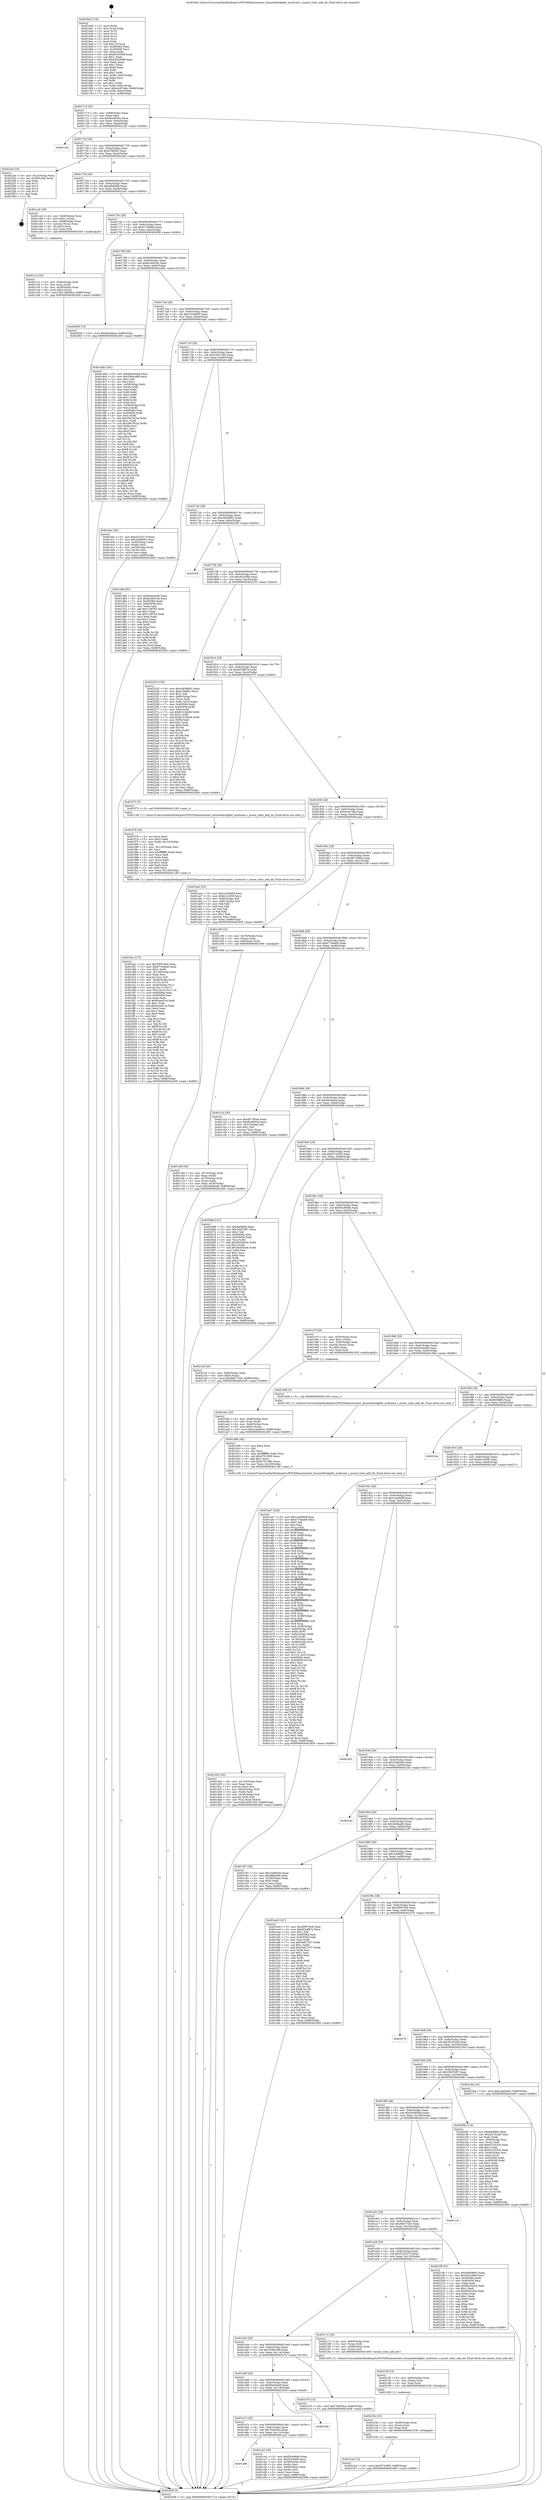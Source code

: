 digraph "0x4016a0" {
  label = "0x4016a0 (/mnt/c/Users/mathe/Desktop/tcc/POCII/binaries/extr_linuxnetbridgebr_multicast.c_mcast_stats_add_dir_Final-ollvm.out::main(0))"
  labelloc = "t"
  node[shape=record]

  Entry [label="",width=0.3,height=0.3,shape=circle,fillcolor=black,style=filled]
  "0x401714" [label="{
     0x401714 [32]\l
     | [instrs]\l
     &nbsp;&nbsp;0x401714 \<+6\>: mov -0x88(%rbp),%eax\l
     &nbsp;&nbsp;0x40171a \<+2\>: mov %eax,%ecx\l
     &nbsp;&nbsp;0x40171c \<+6\>: sub $0x8ac9002e,%ecx\l
     &nbsp;&nbsp;0x401722 \<+6\>: mov %eax,-0x9c(%rbp)\l
     &nbsp;&nbsp;0x401728 \<+6\>: mov %ecx,-0xa0(%rbp)\l
     &nbsp;&nbsp;0x40172e \<+6\>: je 0000000000401c3b \<main+0x59b\>\l
  }"]
  "0x401c3b" [label="{
     0x401c3b\l
  }", style=dashed]
  "0x401734" [label="{
     0x401734 [28]\l
     | [instrs]\l
     &nbsp;&nbsp;0x401734 \<+5\>: jmp 0000000000401739 \<main+0x99\>\l
     &nbsp;&nbsp;0x401739 \<+6\>: mov -0x9c(%rbp),%eax\l
     &nbsp;&nbsp;0x40173f \<+5\>: sub $0xa7fef00c,%eax\l
     &nbsp;&nbsp;0x401744 \<+6\>: mov %eax,-0xa4(%rbp)\l
     &nbsp;&nbsp;0x40174a \<+6\>: je 00000000004022ef \<main+0xc4f\>\l
  }"]
  Exit [label="",width=0.3,height=0.3,shape=circle,fillcolor=black,style=filled,peripheries=2]
  "0x4022ef" [label="{
     0x4022ef [18]\l
     | [instrs]\l
     &nbsp;&nbsp;0x4022ef \<+3\>: mov -0x2c(%rbp),%eax\l
     &nbsp;&nbsp;0x4022f2 \<+4\>: lea -0x28(%rbp),%rsp\l
     &nbsp;&nbsp;0x4022f6 \<+1\>: pop %rbx\l
     &nbsp;&nbsp;0x4022f7 \<+2\>: pop %r12\l
     &nbsp;&nbsp;0x4022f9 \<+2\>: pop %r13\l
     &nbsp;&nbsp;0x4022fb \<+2\>: pop %r14\l
     &nbsp;&nbsp;0x4022fd \<+2\>: pop %r15\l
     &nbsp;&nbsp;0x4022ff \<+1\>: pop %rbp\l
     &nbsp;&nbsp;0x402300 \<+1\>: ret\l
  }"]
  "0x401750" [label="{
     0x401750 [28]\l
     | [instrs]\l
     &nbsp;&nbsp;0x401750 \<+5\>: jmp 0000000000401755 \<main+0xb5\>\l
     &nbsp;&nbsp;0x401755 \<+6\>: mov -0x9c(%rbp),%eax\l
     &nbsp;&nbsp;0x40175b \<+5\>: sub $0xaf9e56fe,%eax\l
     &nbsp;&nbsp;0x401760 \<+6\>: mov %eax,-0xa8(%rbp)\l
     &nbsp;&nbsp;0x401766 \<+6\>: je 0000000000401ca5 \<main+0x605\>\l
  }"]
  "0x4021ad" [label="{
     0x4021ad [15]\l
     | [instrs]\l
     &nbsp;&nbsp;0x4021ad \<+10\>: movl $0xf07438f3,-0x88(%rbp)\l
     &nbsp;&nbsp;0x4021b7 \<+5\>: jmp 0000000000402409 \<main+0xd69\>\l
  }"]
  "0x401ca5" [label="{
     0x401ca5 [29]\l
     | [instrs]\l
     &nbsp;&nbsp;0x401ca5 \<+4\>: mov -0x68(%rbp),%rax\l
     &nbsp;&nbsp;0x401ca9 \<+6\>: movl $0x1,(%rax)\l
     &nbsp;&nbsp;0x401caf \<+4\>: mov -0x68(%rbp),%rax\l
     &nbsp;&nbsp;0x401cb3 \<+3\>: movslq (%rax),%rax\l
     &nbsp;&nbsp;0x401cb6 \<+4\>: shl $0x3,%rax\l
     &nbsp;&nbsp;0x401cba \<+3\>: mov %rax,%rdi\l
     &nbsp;&nbsp;0x401cbd \<+5\>: call 0000000000401050 \<malloc@plt\>\l
     | [calls]\l
     &nbsp;&nbsp;0x401050 \{1\} (unknown)\l
  }"]
  "0x40176c" [label="{
     0x40176c [28]\l
     | [instrs]\l
     &nbsp;&nbsp;0x40176c \<+5\>: jmp 0000000000401771 \<main+0xd1\>\l
     &nbsp;&nbsp;0x401771 \<+6\>: mov -0x9c(%rbp),%eax\l
     &nbsp;&nbsp;0x401777 \<+5\>: sub $0xb71f4b6d,%eax\l
     &nbsp;&nbsp;0x40177c \<+6\>: mov %eax,-0xac(%rbp)\l
     &nbsp;&nbsp;0x401782 \<+6\>: je 0000000000402059 \<main+0x9b9\>\l
  }"]
  "0x40219e" [label="{
     0x40219e [15]\l
     | [instrs]\l
     &nbsp;&nbsp;0x40219e \<+4\>: mov -0x48(%rbp),%rax\l
     &nbsp;&nbsp;0x4021a2 \<+3\>: mov (%rax),%rax\l
     &nbsp;&nbsp;0x4021a5 \<+3\>: mov %rax,%rdi\l
     &nbsp;&nbsp;0x4021a8 \<+5\>: call 0000000000401030 \<free@plt\>\l
     | [calls]\l
     &nbsp;&nbsp;0x401030 \{1\} (unknown)\l
  }"]
  "0x402059" [label="{
     0x402059 [15]\l
     | [instrs]\l
     &nbsp;&nbsp;0x402059 \<+10\>: movl $0xe9c0adca,-0x88(%rbp)\l
     &nbsp;&nbsp;0x402063 \<+5\>: jmp 0000000000402409 \<main+0xd69\>\l
  }"]
  "0x401788" [label="{
     0x401788 [28]\l
     | [instrs]\l
     &nbsp;&nbsp;0x401788 \<+5\>: jmp 000000000040178d \<main+0xed\>\l
     &nbsp;&nbsp;0x40178d \<+6\>: mov -0x9c(%rbp),%eax\l
     &nbsp;&nbsp;0x401793 \<+5\>: sub $0xbc3b91de,%eax\l
     &nbsp;&nbsp;0x401798 \<+6\>: mov %eax,-0xb0(%rbp)\l
     &nbsp;&nbsp;0x40179e \<+6\>: je 0000000000401dbb \<main+0x71b\>\l
  }"]
  "0x40218f" [label="{
     0x40218f [15]\l
     | [instrs]\l
     &nbsp;&nbsp;0x40218f \<+4\>: mov -0x60(%rbp),%rax\l
     &nbsp;&nbsp;0x402193 \<+3\>: mov (%rax),%rax\l
     &nbsp;&nbsp;0x402196 \<+3\>: mov %rax,%rdi\l
     &nbsp;&nbsp;0x402199 \<+5\>: call 0000000000401030 \<free@plt\>\l
     | [calls]\l
     &nbsp;&nbsp;0x401030 \{1\} (unknown)\l
  }"]
  "0x401dbb" [label="{
     0x401dbb [181]\l
     | [instrs]\l
     &nbsp;&nbsp;0x401dbb \<+5\>: mov $0x60ee0a48,%eax\l
     &nbsp;&nbsp;0x401dc0 \<+5\>: mov $0x538ec468,%ecx\l
     &nbsp;&nbsp;0x401dc5 \<+2\>: mov $0x1,%dl\l
     &nbsp;&nbsp;0x401dc7 \<+2\>: xor %esi,%esi\l
     &nbsp;&nbsp;0x401dc9 \<+4\>: mov -0x58(%rbp),%rdi\l
     &nbsp;&nbsp;0x401dcd \<+3\>: mov (%rdi),%r8d\l
     &nbsp;&nbsp;0x401dd0 \<+3\>: mov %esi,%r9d\l
     &nbsp;&nbsp;0x401dd3 \<+3\>: sub %r8d,%r9d\l
     &nbsp;&nbsp;0x401dd6 \<+3\>: mov %esi,%r8d\l
     &nbsp;&nbsp;0x401dd9 \<+4\>: sub $0x1,%r8d\l
     &nbsp;&nbsp;0x401ddd \<+3\>: add %r8d,%r9d\l
     &nbsp;&nbsp;0x401de0 \<+3\>: sub %r9d,%esi\l
     &nbsp;&nbsp;0x401de3 \<+4\>: mov -0x58(%rbp),%rdi\l
     &nbsp;&nbsp;0x401de7 \<+2\>: mov %esi,(%rdi)\l
     &nbsp;&nbsp;0x401de9 \<+7\>: mov 0x405084,%esi\l
     &nbsp;&nbsp;0x401df0 \<+8\>: mov 0x405058,%r8d\l
     &nbsp;&nbsp;0x401df8 \<+3\>: mov %esi,%r9d\l
     &nbsp;&nbsp;0x401dfb \<+7\>: add $0x39e7822a,%r9d\l
     &nbsp;&nbsp;0x401e02 \<+4\>: sub $0x1,%r9d\l
     &nbsp;&nbsp;0x401e06 \<+7\>: sub $0x39e7822a,%r9d\l
     &nbsp;&nbsp;0x401e0d \<+4\>: imul %r9d,%esi\l
     &nbsp;&nbsp;0x401e11 \<+3\>: and $0x1,%esi\l
     &nbsp;&nbsp;0x401e14 \<+3\>: cmp $0x0,%esi\l
     &nbsp;&nbsp;0x401e17 \<+4\>: sete %r10b\l
     &nbsp;&nbsp;0x401e1b \<+4\>: cmp $0xa,%r8d\l
     &nbsp;&nbsp;0x401e1f \<+4\>: setl %r11b\l
     &nbsp;&nbsp;0x401e23 \<+3\>: mov %r10b,%bl\l
     &nbsp;&nbsp;0x401e26 \<+3\>: xor $0xff,%bl\l
     &nbsp;&nbsp;0x401e29 \<+3\>: mov %r11b,%r14b\l
     &nbsp;&nbsp;0x401e2c \<+4\>: xor $0xff,%r14b\l
     &nbsp;&nbsp;0x401e30 \<+3\>: xor $0x1,%dl\l
     &nbsp;&nbsp;0x401e33 \<+3\>: mov %bl,%r15b\l
     &nbsp;&nbsp;0x401e36 \<+4\>: and $0xff,%r15b\l
     &nbsp;&nbsp;0x401e3a \<+3\>: and %dl,%r10b\l
     &nbsp;&nbsp;0x401e3d \<+3\>: mov %r14b,%r12b\l
     &nbsp;&nbsp;0x401e40 \<+4\>: and $0xff,%r12b\l
     &nbsp;&nbsp;0x401e44 \<+3\>: and %dl,%r11b\l
     &nbsp;&nbsp;0x401e47 \<+3\>: or %r10b,%r15b\l
     &nbsp;&nbsp;0x401e4a \<+3\>: or %r11b,%r12b\l
     &nbsp;&nbsp;0x401e4d \<+3\>: xor %r12b,%r15b\l
     &nbsp;&nbsp;0x401e50 \<+3\>: or %r14b,%bl\l
     &nbsp;&nbsp;0x401e53 \<+3\>: xor $0xff,%bl\l
     &nbsp;&nbsp;0x401e56 \<+3\>: or $0x1,%dl\l
     &nbsp;&nbsp;0x401e59 \<+2\>: and %dl,%bl\l
     &nbsp;&nbsp;0x401e5b \<+3\>: or %bl,%r15b\l
     &nbsp;&nbsp;0x401e5e \<+4\>: test $0x1,%r15b\l
     &nbsp;&nbsp;0x401e62 \<+3\>: cmovne %ecx,%eax\l
     &nbsp;&nbsp;0x401e65 \<+6\>: mov %eax,-0x88(%rbp)\l
     &nbsp;&nbsp;0x401e6b \<+5\>: jmp 0000000000402409 \<main+0xd69\>\l
  }"]
  "0x4017a4" [label="{
     0x4017a4 [28]\l
     | [instrs]\l
     &nbsp;&nbsp;0x4017a4 \<+5\>: jmp 00000000004017a9 \<main+0x109\>\l
     &nbsp;&nbsp;0x4017a9 \<+6\>: mov -0x9c(%rbp),%eax\l
     &nbsp;&nbsp;0x4017af \<+5\>: sub $0xc2a04e65,%eax\l
     &nbsp;&nbsp;0x4017b4 \<+6\>: mov %eax,-0xb4(%rbp)\l
     &nbsp;&nbsp;0x4017ba \<+6\>: je 0000000000401ebc \<main+0x81c\>\l
  }"]
  "0x401fac" [label="{
     0x401fac [173]\l
     | [instrs]\l
     &nbsp;&nbsp;0x401fac \<+5\>: mov $0x2f0970e4,%ecx\l
     &nbsp;&nbsp;0x401fb1 \<+5\>: mov $0xb71f4b6d,%edx\l
     &nbsp;&nbsp;0x401fb6 \<+3\>: mov $0x1,%r8b\l
     &nbsp;&nbsp;0x401fb9 \<+6\>: mov -0x128(%rbp),%esi\l
     &nbsp;&nbsp;0x401fbf \<+3\>: imul %eax,%esi\l
     &nbsp;&nbsp;0x401fc2 \<+3\>: movslq %esi,%r9\l
     &nbsp;&nbsp;0x401fc5 \<+4\>: mov -0x48(%rbp),%r10\l
     &nbsp;&nbsp;0x401fc9 \<+3\>: mov (%r10),%r10\l
     &nbsp;&nbsp;0x401fcc \<+4\>: mov -0x40(%rbp),%r11\l
     &nbsp;&nbsp;0x401fd0 \<+3\>: movslq (%r11),%r11\l
     &nbsp;&nbsp;0x401fd3 \<+4\>: mov %r9,(%r10,%r11,8)\l
     &nbsp;&nbsp;0x401fd7 \<+7\>: mov 0x405084,%eax\l
     &nbsp;&nbsp;0x401fde \<+7\>: mov 0x405058,%esi\l
     &nbsp;&nbsp;0x401fe5 \<+2\>: mov %eax,%edi\l
     &nbsp;&nbsp;0x401fe7 \<+6\>: sub $0x6cead1ca,%edi\l
     &nbsp;&nbsp;0x401fed \<+3\>: sub $0x1,%edi\l
     &nbsp;&nbsp;0x401ff0 \<+6\>: add $0x6cead1ca,%edi\l
     &nbsp;&nbsp;0x401ff6 \<+3\>: imul %edi,%eax\l
     &nbsp;&nbsp;0x401ff9 \<+3\>: and $0x1,%eax\l
     &nbsp;&nbsp;0x401ffc \<+3\>: cmp $0x0,%eax\l
     &nbsp;&nbsp;0x401fff \<+3\>: sete %bl\l
     &nbsp;&nbsp;0x402002 \<+3\>: cmp $0xa,%esi\l
     &nbsp;&nbsp;0x402005 \<+4\>: setl %r14b\l
     &nbsp;&nbsp;0x402009 \<+3\>: mov %bl,%r15b\l
     &nbsp;&nbsp;0x40200c \<+4\>: xor $0xff,%r15b\l
     &nbsp;&nbsp;0x402010 \<+3\>: mov %r14b,%r12b\l
     &nbsp;&nbsp;0x402013 \<+4\>: xor $0xff,%r12b\l
     &nbsp;&nbsp;0x402017 \<+4\>: xor $0x1,%r8b\l
     &nbsp;&nbsp;0x40201b \<+3\>: mov %r15b,%r13b\l
     &nbsp;&nbsp;0x40201e \<+4\>: and $0xff,%r13b\l
     &nbsp;&nbsp;0x402022 \<+3\>: and %r8b,%bl\l
     &nbsp;&nbsp;0x402025 \<+3\>: mov %r12b,%al\l
     &nbsp;&nbsp;0x402028 \<+2\>: and $0xff,%al\l
     &nbsp;&nbsp;0x40202a \<+3\>: and %r8b,%r14b\l
     &nbsp;&nbsp;0x40202d \<+3\>: or %bl,%r13b\l
     &nbsp;&nbsp;0x402030 \<+3\>: or %r14b,%al\l
     &nbsp;&nbsp;0x402033 \<+3\>: xor %al,%r13b\l
     &nbsp;&nbsp;0x402036 \<+3\>: or %r12b,%r15b\l
     &nbsp;&nbsp;0x402039 \<+4\>: xor $0xff,%r15b\l
     &nbsp;&nbsp;0x40203d \<+4\>: or $0x1,%r8b\l
     &nbsp;&nbsp;0x402041 \<+3\>: and %r8b,%r15b\l
     &nbsp;&nbsp;0x402044 \<+3\>: or %r15b,%r13b\l
     &nbsp;&nbsp;0x402047 \<+4\>: test $0x1,%r13b\l
     &nbsp;&nbsp;0x40204b \<+3\>: cmovne %edx,%ecx\l
     &nbsp;&nbsp;0x40204e \<+6\>: mov %ecx,-0x88(%rbp)\l
     &nbsp;&nbsp;0x402054 \<+5\>: jmp 0000000000402409 \<main+0xd69\>\l
  }"]
  "0x401ebc" [label="{
     0x401ebc [36]\l
     | [instrs]\l
     &nbsp;&nbsp;0x401ebc \<+5\>: mov $0x5223517f,%eax\l
     &nbsp;&nbsp;0x401ec1 \<+5\>: mov $0x2c8df587,%ecx\l
     &nbsp;&nbsp;0x401ec6 \<+4\>: mov -0x40(%rbp),%rdx\l
     &nbsp;&nbsp;0x401eca \<+2\>: mov (%rdx),%esi\l
     &nbsp;&nbsp;0x401ecc \<+4\>: mov -0x50(%rbp),%rdx\l
     &nbsp;&nbsp;0x401ed0 \<+2\>: cmp (%rdx),%esi\l
     &nbsp;&nbsp;0x401ed2 \<+3\>: cmovl %ecx,%eax\l
     &nbsp;&nbsp;0x401ed5 \<+6\>: mov %eax,-0x88(%rbp)\l
     &nbsp;&nbsp;0x401edb \<+5\>: jmp 0000000000402409 \<main+0xd69\>\l
  }"]
  "0x4017c0" [label="{
     0x4017c0 [28]\l
     | [instrs]\l
     &nbsp;&nbsp;0x4017c0 \<+5\>: jmp 00000000004017c5 \<main+0x125\>\l
     &nbsp;&nbsp;0x4017c5 \<+6\>: mov -0x9c(%rbp),%eax\l
     &nbsp;&nbsp;0x4017cb \<+5\>: sub $0xc5951265,%eax\l
     &nbsp;&nbsp;0x4017d0 \<+6\>: mov %eax,-0xb8(%rbp)\l
     &nbsp;&nbsp;0x4017d6 \<+6\>: je 0000000000401d60 \<main+0x6c0\>\l
  }"]
  "0x401f78" [label="{
     0x401f78 [52]\l
     | [instrs]\l
     &nbsp;&nbsp;0x401f78 \<+2\>: xor %ecx,%ecx\l
     &nbsp;&nbsp;0x401f7a \<+5\>: mov $0x2,%edx\l
     &nbsp;&nbsp;0x401f7f \<+6\>: mov %edx,-0x124(%rbp)\l
     &nbsp;&nbsp;0x401f85 \<+1\>: cltd\l
     &nbsp;&nbsp;0x401f86 \<+6\>: mov -0x124(%rbp),%esi\l
     &nbsp;&nbsp;0x401f8c \<+2\>: idiv %esi\l
     &nbsp;&nbsp;0x401f8e \<+6\>: imul $0xfffffffe,%edx,%edx\l
     &nbsp;&nbsp;0x401f94 \<+2\>: mov %ecx,%edi\l
     &nbsp;&nbsp;0x401f96 \<+2\>: sub %edx,%edi\l
     &nbsp;&nbsp;0x401f98 \<+2\>: mov %ecx,%edx\l
     &nbsp;&nbsp;0x401f9a \<+3\>: sub $0x1,%edx\l
     &nbsp;&nbsp;0x401f9d \<+2\>: add %edx,%edi\l
     &nbsp;&nbsp;0x401f9f \<+2\>: sub %edi,%ecx\l
     &nbsp;&nbsp;0x401fa1 \<+6\>: mov %ecx,-0x128(%rbp)\l
     &nbsp;&nbsp;0x401fa7 \<+5\>: call 0000000000401160 \<next_i\>\l
     | [calls]\l
     &nbsp;&nbsp;0x401160 \{1\} (/mnt/c/Users/mathe/Desktop/tcc/POCII/binaries/extr_linuxnetbridgebr_multicast.c_mcast_stats_add_dir_Final-ollvm.out::next_i)\l
  }"]
  "0x401d60" [label="{
     0x401d60 [91]\l
     | [instrs]\l
     &nbsp;&nbsp;0x401d60 \<+5\>: mov $0x60ee0a48,%eax\l
     &nbsp;&nbsp;0x401d65 \<+5\>: mov $0xbc3b91de,%ecx\l
     &nbsp;&nbsp;0x401d6a \<+7\>: mov 0x405084,%edx\l
     &nbsp;&nbsp;0x401d71 \<+7\>: mov 0x405058,%esi\l
     &nbsp;&nbsp;0x401d78 \<+2\>: mov %edx,%edi\l
     &nbsp;&nbsp;0x401d7a \<+6\>: add $0x119f762,%edi\l
     &nbsp;&nbsp;0x401d80 \<+3\>: sub $0x1,%edi\l
     &nbsp;&nbsp;0x401d83 \<+6\>: sub $0x119f762,%edi\l
     &nbsp;&nbsp;0x401d89 \<+3\>: imul %edi,%edx\l
     &nbsp;&nbsp;0x401d8c \<+3\>: and $0x1,%edx\l
     &nbsp;&nbsp;0x401d8f \<+3\>: cmp $0x0,%edx\l
     &nbsp;&nbsp;0x401d92 \<+4\>: sete %r8b\l
     &nbsp;&nbsp;0x401d96 \<+3\>: cmp $0xa,%esi\l
     &nbsp;&nbsp;0x401d99 \<+4\>: setl %r9b\l
     &nbsp;&nbsp;0x401d9d \<+3\>: mov %r8b,%r10b\l
     &nbsp;&nbsp;0x401da0 \<+3\>: and %r9b,%r10b\l
     &nbsp;&nbsp;0x401da3 \<+3\>: xor %r9b,%r8b\l
     &nbsp;&nbsp;0x401da6 \<+3\>: or %r8b,%r10b\l
     &nbsp;&nbsp;0x401da9 \<+4\>: test $0x1,%r10b\l
     &nbsp;&nbsp;0x401dad \<+3\>: cmovne %ecx,%eax\l
     &nbsp;&nbsp;0x401db0 \<+6\>: mov %eax,-0x88(%rbp)\l
     &nbsp;&nbsp;0x401db6 \<+5\>: jmp 0000000000402409 \<main+0xd69\>\l
  }"]
  "0x4017dc" [label="{
     0x4017dc [28]\l
     | [instrs]\l
     &nbsp;&nbsp;0x4017dc \<+5\>: jmp 00000000004017e1 \<main+0x141\>\l
     &nbsp;&nbsp;0x4017e1 \<+6\>: mov -0x9c(%rbp),%eax\l
     &nbsp;&nbsp;0x4017e7 \<+5\>: sub $0xc6938802,%eax\l
     &nbsp;&nbsp;0x4017ec \<+6\>: mov %eax,-0xbc(%rbp)\l
     &nbsp;&nbsp;0x4017f2 \<+6\>: je 00000000004023f4 \<main+0xd54\>\l
  }"]
  "0x401e9c" [label="{
     0x401e9c [32]\l
     | [instrs]\l
     &nbsp;&nbsp;0x401e9c \<+4\>: mov -0x48(%rbp),%rdi\l
     &nbsp;&nbsp;0x401ea0 \<+3\>: mov %rax,(%rdi)\l
     &nbsp;&nbsp;0x401ea3 \<+4\>: mov -0x40(%rbp),%rax\l
     &nbsp;&nbsp;0x401ea7 \<+6\>: movl $0x0,(%rax)\l
     &nbsp;&nbsp;0x401ead \<+10\>: movl $0xc2a04e65,-0x88(%rbp)\l
     &nbsp;&nbsp;0x401eb7 \<+5\>: jmp 0000000000402409 \<main+0xd69\>\l
  }"]
  "0x4023f4" [label="{
     0x4023f4\l
  }", style=dashed]
  "0x4017f8" [label="{
     0x4017f8 [28]\l
     | [instrs]\l
     &nbsp;&nbsp;0x4017f8 \<+5\>: jmp 00000000004017fd \<main+0x15d\>\l
     &nbsp;&nbsp;0x4017fd \<+6\>: mov -0x9c(%rbp),%eax\l
     &nbsp;&nbsp;0x401803 \<+5\>: sub $0xcfc5c49d,%eax\l
     &nbsp;&nbsp;0x401808 \<+6\>: mov %eax,-0xc0(%rbp)\l
     &nbsp;&nbsp;0x40180e \<+6\>: je 0000000000402253 \<main+0xbb3\>\l
  }"]
  "0x401d33" [label="{
     0x401d33 [45]\l
     | [instrs]\l
     &nbsp;&nbsp;0x401d33 \<+6\>: mov -0x120(%rbp),%ecx\l
     &nbsp;&nbsp;0x401d39 \<+3\>: imul %eax,%ecx\l
     &nbsp;&nbsp;0x401d3c \<+3\>: movslq %ecx,%rsi\l
     &nbsp;&nbsp;0x401d3f \<+4\>: mov -0x60(%rbp),%rdi\l
     &nbsp;&nbsp;0x401d43 \<+3\>: mov (%rdi),%rdi\l
     &nbsp;&nbsp;0x401d46 \<+4\>: mov -0x58(%rbp),%r8\l
     &nbsp;&nbsp;0x401d4a \<+3\>: movslq (%r8),%r8\l
     &nbsp;&nbsp;0x401d4d \<+4\>: mov %rsi,(%rdi,%r8,8)\l
     &nbsp;&nbsp;0x401d51 \<+10\>: movl $0xc5951265,-0x88(%rbp)\l
     &nbsp;&nbsp;0x401d5b \<+5\>: jmp 0000000000402409 \<main+0xd69\>\l
  }"]
  "0x402253" [label="{
     0x402253 [156]\l
     | [instrs]\l
     &nbsp;&nbsp;0x402253 \<+5\>: mov $0xc6938802,%eax\l
     &nbsp;&nbsp;0x402258 \<+5\>: mov $0xa7fef00c,%ecx\l
     &nbsp;&nbsp;0x40225d \<+2\>: mov $0x1,%dl\l
     &nbsp;&nbsp;0x40225f \<+4\>: mov -0x80(%rbp),%rsi\l
     &nbsp;&nbsp;0x402263 \<+2\>: mov (%rsi),%edi\l
     &nbsp;&nbsp;0x402265 \<+3\>: mov %edi,-0x2c(%rbp)\l
     &nbsp;&nbsp;0x402268 \<+7\>: mov 0x405084,%edi\l
     &nbsp;&nbsp;0x40226f \<+8\>: mov 0x405058,%r8d\l
     &nbsp;&nbsp;0x402277 \<+3\>: mov %edi,%r9d\l
     &nbsp;&nbsp;0x40227a \<+7\>: sub $0x8131bb58,%r9d\l
     &nbsp;&nbsp;0x402281 \<+4\>: sub $0x1,%r9d\l
     &nbsp;&nbsp;0x402285 \<+7\>: add $0x8131bb58,%r9d\l
     &nbsp;&nbsp;0x40228c \<+4\>: imul %r9d,%edi\l
     &nbsp;&nbsp;0x402290 \<+3\>: and $0x1,%edi\l
     &nbsp;&nbsp;0x402293 \<+3\>: cmp $0x0,%edi\l
     &nbsp;&nbsp;0x402296 \<+4\>: sete %r10b\l
     &nbsp;&nbsp;0x40229a \<+4\>: cmp $0xa,%r8d\l
     &nbsp;&nbsp;0x40229e \<+4\>: setl %r11b\l
     &nbsp;&nbsp;0x4022a2 \<+3\>: mov %r10b,%bl\l
     &nbsp;&nbsp;0x4022a5 \<+3\>: xor $0xff,%bl\l
     &nbsp;&nbsp;0x4022a8 \<+3\>: mov %r11b,%r14b\l
     &nbsp;&nbsp;0x4022ab \<+4\>: xor $0xff,%r14b\l
     &nbsp;&nbsp;0x4022af \<+3\>: xor $0x0,%dl\l
     &nbsp;&nbsp;0x4022b2 \<+3\>: mov %bl,%r15b\l
     &nbsp;&nbsp;0x4022b5 \<+4\>: and $0x0,%r15b\l
     &nbsp;&nbsp;0x4022b9 \<+3\>: and %dl,%r10b\l
     &nbsp;&nbsp;0x4022bc \<+3\>: mov %r14b,%r12b\l
     &nbsp;&nbsp;0x4022bf \<+4\>: and $0x0,%r12b\l
     &nbsp;&nbsp;0x4022c3 \<+3\>: and %dl,%r11b\l
     &nbsp;&nbsp;0x4022c6 \<+3\>: or %r10b,%r15b\l
     &nbsp;&nbsp;0x4022c9 \<+3\>: or %r11b,%r12b\l
     &nbsp;&nbsp;0x4022cc \<+3\>: xor %r12b,%r15b\l
     &nbsp;&nbsp;0x4022cf \<+3\>: or %r14b,%bl\l
     &nbsp;&nbsp;0x4022d2 \<+3\>: xor $0xff,%bl\l
     &nbsp;&nbsp;0x4022d5 \<+3\>: or $0x0,%dl\l
     &nbsp;&nbsp;0x4022d8 \<+2\>: and %dl,%bl\l
     &nbsp;&nbsp;0x4022da \<+3\>: or %bl,%r15b\l
     &nbsp;&nbsp;0x4022dd \<+4\>: test $0x1,%r15b\l
     &nbsp;&nbsp;0x4022e1 \<+3\>: cmovne %ecx,%eax\l
     &nbsp;&nbsp;0x4022e4 \<+6\>: mov %eax,-0x88(%rbp)\l
     &nbsp;&nbsp;0x4022ea \<+5\>: jmp 0000000000402409 \<main+0xd69\>\l
  }"]
  "0x401814" [label="{
     0x401814 [28]\l
     | [instrs]\l
     &nbsp;&nbsp;0x401814 \<+5\>: jmp 0000000000401819 \<main+0x179\>\l
     &nbsp;&nbsp;0x401819 \<+6\>: mov -0x9c(%rbp),%eax\l
     &nbsp;&nbsp;0x40181f \<+5\>: sub $0xd234f67a,%eax\l
     &nbsp;&nbsp;0x401824 \<+6\>: mov %eax,-0xc4(%rbp)\l
     &nbsp;&nbsp;0x40182a \<+6\>: je 0000000000401f73 \<main+0x8d3\>\l
  }"]
  "0x401d0b" [label="{
     0x401d0b [40]\l
     | [instrs]\l
     &nbsp;&nbsp;0x401d0b \<+5\>: mov $0x2,%ecx\l
     &nbsp;&nbsp;0x401d10 \<+1\>: cltd\l
     &nbsp;&nbsp;0x401d11 \<+2\>: idiv %ecx\l
     &nbsp;&nbsp;0x401d13 \<+6\>: imul $0xfffffffe,%edx,%ecx\l
     &nbsp;&nbsp;0x401d19 \<+6\>: sub $0xb70139f2,%ecx\l
     &nbsp;&nbsp;0x401d1f \<+3\>: add $0x1,%ecx\l
     &nbsp;&nbsp;0x401d22 \<+6\>: add $0xb70139f2,%ecx\l
     &nbsp;&nbsp;0x401d28 \<+6\>: mov %ecx,-0x120(%rbp)\l
     &nbsp;&nbsp;0x401d2e \<+5\>: call 0000000000401160 \<next_i\>\l
     | [calls]\l
     &nbsp;&nbsp;0x401160 \{1\} (/mnt/c/Users/mathe/Desktop/tcc/POCII/binaries/extr_linuxnetbridgebr_multicast.c_mcast_stats_add_dir_Final-ollvm.out::next_i)\l
  }"]
  "0x401f73" [label="{
     0x401f73 [5]\l
     | [instrs]\l
     &nbsp;&nbsp;0x401f73 \<+5\>: call 0000000000401160 \<next_i\>\l
     | [calls]\l
     &nbsp;&nbsp;0x401160 \{1\} (/mnt/c/Users/mathe/Desktop/tcc/POCII/binaries/extr_linuxnetbridgebr_multicast.c_mcast_stats_add_dir_Final-ollvm.out::next_i)\l
  }"]
  "0x401830" [label="{
     0x401830 [28]\l
     | [instrs]\l
     &nbsp;&nbsp;0x401830 \<+5\>: jmp 0000000000401835 \<main+0x195\>\l
     &nbsp;&nbsp;0x401835 \<+6\>: mov -0x9c(%rbp),%eax\l
     &nbsp;&nbsp;0x40183b \<+5\>: sub $0xdcc67a9a,%eax\l
     &nbsp;&nbsp;0x401840 \<+6\>: mov %eax,-0xc8(%rbp)\l
     &nbsp;&nbsp;0x401846 \<+6\>: je 0000000000401aa2 \<main+0x402\>\l
  }"]
  "0x401a98" [label="{
     0x401a98\l
  }", style=dashed]
  "0x401aa2" [label="{
     0x401aa2 [53]\l
     | [instrs]\l
     &nbsp;&nbsp;0x401aa2 \<+5\>: mov $0x1ecb9d0f,%eax\l
     &nbsp;&nbsp;0x401aa7 \<+5\>: mov $0xb21d459,%ecx\l
     &nbsp;&nbsp;0x401aac \<+6\>: mov -0x82(%rbp),%dl\l
     &nbsp;&nbsp;0x401ab2 \<+7\>: mov -0x81(%rbp),%sil\l
     &nbsp;&nbsp;0x401ab9 \<+3\>: mov %dl,%dil\l
     &nbsp;&nbsp;0x401abc \<+3\>: and %sil,%dil\l
     &nbsp;&nbsp;0x401abf \<+3\>: xor %sil,%dl\l
     &nbsp;&nbsp;0x401ac2 \<+3\>: or %dl,%dil\l
     &nbsp;&nbsp;0x401ac5 \<+4\>: test $0x1,%dil\l
     &nbsp;&nbsp;0x401ac9 \<+3\>: cmovne %ecx,%eax\l
     &nbsp;&nbsp;0x401acc \<+6\>: mov %eax,-0x88(%rbp)\l
     &nbsp;&nbsp;0x401ad2 \<+5\>: jmp 0000000000402409 \<main+0xd69\>\l
  }"]
  "0x40184c" [label="{
     0x40184c [28]\l
     | [instrs]\l
     &nbsp;&nbsp;0x40184c \<+5\>: jmp 0000000000401851 \<main+0x1b1\>\l
     &nbsp;&nbsp;0x401851 \<+6\>: mov -0x9c(%rbp),%eax\l
     &nbsp;&nbsp;0x401857 \<+5\>: sub $0xdf1780eb,%eax\l
     &nbsp;&nbsp;0x40185c \<+6\>: mov %eax,-0xcc(%rbp)\l
     &nbsp;&nbsp;0x401862 \<+6\>: je 0000000000401c59 \<main+0x5b9\>\l
  }"]
  "0x402409" [label="{
     0x402409 [5]\l
     | [instrs]\l
     &nbsp;&nbsp;0x402409 \<+5\>: jmp 0000000000401714 \<main+0x74\>\l
  }"]
  "0x4016a0" [label="{
     0x4016a0 [116]\l
     | [instrs]\l
     &nbsp;&nbsp;0x4016a0 \<+1\>: push %rbp\l
     &nbsp;&nbsp;0x4016a1 \<+3\>: mov %rsp,%rbp\l
     &nbsp;&nbsp;0x4016a4 \<+2\>: push %r15\l
     &nbsp;&nbsp;0x4016a6 \<+2\>: push %r14\l
     &nbsp;&nbsp;0x4016a8 \<+2\>: push %r13\l
     &nbsp;&nbsp;0x4016aa \<+2\>: push %r12\l
     &nbsp;&nbsp;0x4016ac \<+1\>: push %rbx\l
     &nbsp;&nbsp;0x4016ad \<+7\>: sub $0x118,%rsp\l
     &nbsp;&nbsp;0x4016b4 \<+7\>: mov 0x405084,%eax\l
     &nbsp;&nbsp;0x4016bb \<+7\>: mov 0x405058,%ecx\l
     &nbsp;&nbsp;0x4016c2 \<+2\>: mov %eax,%edx\l
     &nbsp;&nbsp;0x4016c4 \<+6\>: sub $0xe554309f,%edx\l
     &nbsp;&nbsp;0x4016ca \<+3\>: sub $0x1,%edx\l
     &nbsp;&nbsp;0x4016cd \<+6\>: add $0xe554309f,%edx\l
     &nbsp;&nbsp;0x4016d3 \<+3\>: imul %edx,%eax\l
     &nbsp;&nbsp;0x4016d6 \<+3\>: and $0x1,%eax\l
     &nbsp;&nbsp;0x4016d9 \<+3\>: cmp $0x0,%eax\l
     &nbsp;&nbsp;0x4016dc \<+4\>: sete %r8b\l
     &nbsp;&nbsp;0x4016e0 \<+4\>: and $0x1,%r8b\l
     &nbsp;&nbsp;0x4016e4 \<+7\>: mov %r8b,-0x82(%rbp)\l
     &nbsp;&nbsp;0x4016eb \<+3\>: cmp $0xa,%ecx\l
     &nbsp;&nbsp;0x4016ee \<+4\>: setl %r8b\l
     &nbsp;&nbsp;0x4016f2 \<+4\>: and $0x1,%r8b\l
     &nbsp;&nbsp;0x4016f6 \<+7\>: mov %r8b,-0x81(%rbp)\l
     &nbsp;&nbsp;0x4016fd \<+10\>: movl $0xdcc67a9a,-0x88(%rbp)\l
     &nbsp;&nbsp;0x401707 \<+6\>: mov %edi,-0x8c(%rbp)\l
     &nbsp;&nbsp;0x40170d \<+7\>: mov %rsi,-0x98(%rbp)\l
  }"]
  "0x401ce2" [label="{
     0x401ce2 [36]\l
     | [instrs]\l
     &nbsp;&nbsp;0x401ce2 \<+5\>: mov $0xf5cd66d8,%eax\l
     &nbsp;&nbsp;0x401ce7 \<+5\>: mov $0x53c449b,%ecx\l
     &nbsp;&nbsp;0x401cec \<+4\>: mov -0x58(%rbp),%rdx\l
     &nbsp;&nbsp;0x401cf0 \<+2\>: mov (%rdx),%esi\l
     &nbsp;&nbsp;0x401cf2 \<+4\>: mov -0x68(%rbp),%rdx\l
     &nbsp;&nbsp;0x401cf6 \<+2\>: cmp (%rdx),%esi\l
     &nbsp;&nbsp;0x401cf8 \<+3\>: cmovl %ecx,%eax\l
     &nbsp;&nbsp;0x401cfb \<+6\>: mov %eax,-0x88(%rbp)\l
     &nbsp;&nbsp;0x401d01 \<+5\>: jmp 0000000000402409 \<main+0xd69\>\l
  }"]
  "0x401c59" [label="{
     0x401c59 [16]\l
     | [instrs]\l
     &nbsp;&nbsp;0x401c59 \<+4\>: mov -0x78(%rbp),%rax\l
     &nbsp;&nbsp;0x401c5d \<+3\>: mov (%rax),%rax\l
     &nbsp;&nbsp;0x401c60 \<+4\>: mov 0x8(%rax),%rdi\l
     &nbsp;&nbsp;0x401c64 \<+5\>: call 0000000000401060 \<atoi@plt\>\l
     | [calls]\l
     &nbsp;&nbsp;0x401060 \{1\} (unknown)\l
  }"]
  "0x401868" [label="{
     0x401868 [28]\l
     | [instrs]\l
     &nbsp;&nbsp;0x401868 \<+5\>: jmp 000000000040186d \<main+0x1cd\>\l
     &nbsp;&nbsp;0x40186d \<+6\>: mov -0x9c(%rbp),%eax\l
     &nbsp;&nbsp;0x401873 \<+5\>: sub $0xe77beab8,%eax\l
     &nbsp;&nbsp;0x401878 \<+6\>: mov %eax,-0xd0(%rbp)\l
     &nbsp;&nbsp;0x40187e \<+6\>: je 0000000000401c1d \<main+0x57d\>\l
  }"]
  "0x401a7c" [label="{
     0x401a7c [28]\l
     | [instrs]\l
     &nbsp;&nbsp;0x401a7c \<+5\>: jmp 0000000000401a81 \<main+0x3e1\>\l
     &nbsp;&nbsp;0x401a81 \<+6\>: mov -0x9c(%rbp),%eax\l
     &nbsp;&nbsp;0x401a87 \<+5\>: sub $0x7bfe58ca,%eax\l
     &nbsp;&nbsp;0x401a8c \<+6\>: mov %eax,-0x11c(%rbp)\l
     &nbsp;&nbsp;0x401a92 \<+6\>: je 0000000000401ce2 \<main+0x642\>\l
  }"]
  "0x401c1d" [label="{
     0x401c1d [30]\l
     | [instrs]\l
     &nbsp;&nbsp;0x401c1d \<+5\>: mov $0xdf1780eb,%eax\l
     &nbsp;&nbsp;0x401c22 \<+5\>: mov $0x8ac9002e,%ecx\l
     &nbsp;&nbsp;0x401c27 \<+3\>: mov -0x31(%rbp),%dl\l
     &nbsp;&nbsp;0x401c2a \<+3\>: test $0x1,%dl\l
     &nbsp;&nbsp;0x401c2d \<+3\>: cmovne %ecx,%eax\l
     &nbsp;&nbsp;0x401c30 \<+6\>: mov %eax,-0x88(%rbp)\l
     &nbsp;&nbsp;0x401c36 \<+5\>: jmp 0000000000402409 \<main+0xd69\>\l
  }"]
  "0x401884" [label="{
     0x401884 [28]\l
     | [instrs]\l
     &nbsp;&nbsp;0x401884 \<+5\>: jmp 0000000000401889 \<main+0x1e9\>\l
     &nbsp;&nbsp;0x401889 \<+6\>: mov -0x9c(%rbp),%eax\l
     &nbsp;&nbsp;0x40188f \<+5\>: sub $0xe9c0adca,%eax\l
     &nbsp;&nbsp;0x401894 \<+6\>: mov %eax,-0xd4(%rbp)\l
     &nbsp;&nbsp;0x40189a \<+6\>: je 0000000000402068 \<main+0x9c8\>\l
  }"]
  "0x402346" [label="{
     0x402346\l
  }", style=dashed]
  "0x402068" [label="{
     0x402068 [147]\l
     | [instrs]\l
     &nbsp;&nbsp;0x402068 \<+5\>: mov $0x8e088f4,%eax\l
     &nbsp;&nbsp;0x40206d \<+5\>: mov $0x35bf7d87,%ecx\l
     &nbsp;&nbsp;0x402072 \<+2\>: mov $0x1,%dl\l
     &nbsp;&nbsp;0x402074 \<+7\>: mov 0x405084,%esi\l
     &nbsp;&nbsp;0x40207b \<+7\>: mov 0x405058,%edi\l
     &nbsp;&nbsp;0x402082 \<+3\>: mov %esi,%r8d\l
     &nbsp;&nbsp;0x402085 \<+7\>: add $0x39204b26,%r8d\l
     &nbsp;&nbsp;0x40208c \<+4\>: sub $0x1,%r8d\l
     &nbsp;&nbsp;0x402090 \<+7\>: sub $0x39204b26,%r8d\l
     &nbsp;&nbsp;0x402097 \<+4\>: imul %r8d,%esi\l
     &nbsp;&nbsp;0x40209b \<+3\>: and $0x1,%esi\l
     &nbsp;&nbsp;0x40209e \<+3\>: cmp $0x0,%esi\l
     &nbsp;&nbsp;0x4020a1 \<+4\>: sete %r9b\l
     &nbsp;&nbsp;0x4020a5 \<+3\>: cmp $0xa,%edi\l
     &nbsp;&nbsp;0x4020a8 \<+4\>: setl %r10b\l
     &nbsp;&nbsp;0x4020ac \<+3\>: mov %r9b,%r11b\l
     &nbsp;&nbsp;0x4020af \<+4\>: xor $0xff,%r11b\l
     &nbsp;&nbsp;0x4020b3 \<+3\>: mov %r10b,%bl\l
     &nbsp;&nbsp;0x4020b6 \<+3\>: xor $0xff,%bl\l
     &nbsp;&nbsp;0x4020b9 \<+3\>: xor $0x1,%dl\l
     &nbsp;&nbsp;0x4020bc \<+3\>: mov %r11b,%r14b\l
     &nbsp;&nbsp;0x4020bf \<+4\>: and $0xff,%r14b\l
     &nbsp;&nbsp;0x4020c3 \<+3\>: and %dl,%r9b\l
     &nbsp;&nbsp;0x4020c6 \<+3\>: mov %bl,%r15b\l
     &nbsp;&nbsp;0x4020c9 \<+4\>: and $0xff,%r15b\l
     &nbsp;&nbsp;0x4020cd \<+3\>: and %dl,%r10b\l
     &nbsp;&nbsp;0x4020d0 \<+3\>: or %r9b,%r14b\l
     &nbsp;&nbsp;0x4020d3 \<+3\>: or %r10b,%r15b\l
     &nbsp;&nbsp;0x4020d6 \<+3\>: xor %r15b,%r14b\l
     &nbsp;&nbsp;0x4020d9 \<+3\>: or %bl,%r11b\l
     &nbsp;&nbsp;0x4020dc \<+4\>: xor $0xff,%r11b\l
     &nbsp;&nbsp;0x4020e0 \<+3\>: or $0x1,%dl\l
     &nbsp;&nbsp;0x4020e3 \<+3\>: and %dl,%r11b\l
     &nbsp;&nbsp;0x4020e6 \<+3\>: or %r11b,%r14b\l
     &nbsp;&nbsp;0x4020e9 \<+4\>: test $0x1,%r14b\l
     &nbsp;&nbsp;0x4020ed \<+3\>: cmovne %ecx,%eax\l
     &nbsp;&nbsp;0x4020f0 \<+6\>: mov %eax,-0x88(%rbp)\l
     &nbsp;&nbsp;0x4020f6 \<+5\>: jmp 0000000000402409 \<main+0xd69\>\l
  }"]
  "0x4018a0" [label="{
     0x4018a0 [28]\l
     | [instrs]\l
     &nbsp;&nbsp;0x4018a0 \<+5\>: jmp 00000000004018a5 \<main+0x205\>\l
     &nbsp;&nbsp;0x4018a5 \<+6\>: mov -0x9c(%rbp),%eax\l
     &nbsp;&nbsp;0x4018ab \<+5\>: sub $0xf07438f3,%eax\l
     &nbsp;&nbsp;0x4018b0 \<+6\>: mov %eax,-0xd8(%rbp)\l
     &nbsp;&nbsp;0x4018b6 \<+6\>: je 00000000004021df \<main+0xb3f\>\l
  }"]
  "0x401a60" [label="{
     0x401a60 [28]\l
     | [instrs]\l
     &nbsp;&nbsp;0x401a60 \<+5\>: jmp 0000000000401a65 \<main+0x3c5\>\l
     &nbsp;&nbsp;0x401a65 \<+6\>: mov -0x9c(%rbp),%eax\l
     &nbsp;&nbsp;0x401a6b \<+5\>: sub $0x60ee0a48,%eax\l
     &nbsp;&nbsp;0x401a70 \<+6\>: mov %eax,-0x118(%rbp)\l
     &nbsp;&nbsp;0x401a76 \<+6\>: je 0000000000402346 \<main+0xca6\>\l
  }"]
  "0x4021df" [label="{
     0x4021df [25]\l
     | [instrs]\l
     &nbsp;&nbsp;0x4021df \<+4\>: mov -0x80(%rbp),%rax\l
     &nbsp;&nbsp;0x4021e3 \<+6\>: movl $0x0,(%rax)\l
     &nbsp;&nbsp;0x4021e9 \<+10\>: movl $0x46b77cb5,-0x88(%rbp)\l
     &nbsp;&nbsp;0x4021f3 \<+5\>: jmp 0000000000402409 \<main+0xd69\>\l
  }"]
  "0x4018bc" [label="{
     0x4018bc [28]\l
     | [instrs]\l
     &nbsp;&nbsp;0x4018bc \<+5\>: jmp 00000000004018c1 \<main+0x221\>\l
     &nbsp;&nbsp;0x4018c1 \<+6\>: mov -0x9c(%rbp),%eax\l
     &nbsp;&nbsp;0x4018c7 \<+5\>: sub $0xf5cd66d8,%eax\l
     &nbsp;&nbsp;0x4018cc \<+6\>: mov %eax,-0xdc(%rbp)\l
     &nbsp;&nbsp;0x4018d2 \<+6\>: je 0000000000401e7f \<main+0x7df\>\l
  }"]
  "0x401e70" [label="{
     0x401e70 [15]\l
     | [instrs]\l
     &nbsp;&nbsp;0x401e70 \<+10\>: movl $0x7bfe58ca,-0x88(%rbp)\l
     &nbsp;&nbsp;0x401e7a \<+5\>: jmp 0000000000402409 \<main+0xd69\>\l
  }"]
  "0x401e7f" [label="{
     0x401e7f [29]\l
     | [instrs]\l
     &nbsp;&nbsp;0x401e7f \<+4\>: mov -0x50(%rbp),%rax\l
     &nbsp;&nbsp;0x401e83 \<+6\>: movl $0x1,(%rax)\l
     &nbsp;&nbsp;0x401e89 \<+4\>: mov -0x50(%rbp),%rax\l
     &nbsp;&nbsp;0x401e8d \<+3\>: movslq (%rax),%rax\l
     &nbsp;&nbsp;0x401e90 \<+4\>: shl $0x3,%rax\l
     &nbsp;&nbsp;0x401e94 \<+3\>: mov %rax,%rdi\l
     &nbsp;&nbsp;0x401e97 \<+5\>: call 0000000000401050 \<malloc@plt\>\l
     | [calls]\l
     &nbsp;&nbsp;0x401050 \{1\} (unknown)\l
  }"]
  "0x4018d8" [label="{
     0x4018d8 [28]\l
     | [instrs]\l
     &nbsp;&nbsp;0x4018d8 \<+5\>: jmp 00000000004018dd \<main+0x23d\>\l
     &nbsp;&nbsp;0x4018dd \<+6\>: mov -0x9c(%rbp),%eax\l
     &nbsp;&nbsp;0x4018e3 \<+5\>: sub $0x53c449b,%eax\l
     &nbsp;&nbsp;0x4018e8 \<+6\>: mov %eax,-0xe0(%rbp)\l
     &nbsp;&nbsp;0x4018ee \<+6\>: je 0000000000401d06 \<main+0x666\>\l
  }"]
  "0x401a44" [label="{
     0x401a44 [28]\l
     | [instrs]\l
     &nbsp;&nbsp;0x401a44 \<+5\>: jmp 0000000000401a49 \<main+0x3a9\>\l
     &nbsp;&nbsp;0x401a49 \<+6\>: mov -0x9c(%rbp),%eax\l
     &nbsp;&nbsp;0x401a4f \<+5\>: sub $0x538ec468,%eax\l
     &nbsp;&nbsp;0x401a54 \<+6\>: mov %eax,-0x114(%rbp)\l
     &nbsp;&nbsp;0x401a5a \<+6\>: je 0000000000401e70 \<main+0x7d0\>\l
  }"]
  "0x401d06" [label="{
     0x401d06 [5]\l
     | [instrs]\l
     &nbsp;&nbsp;0x401d06 \<+5\>: call 0000000000401160 \<next_i\>\l
     | [calls]\l
     &nbsp;&nbsp;0x401160 \{1\} (/mnt/c/Users/mathe/Desktop/tcc/POCII/binaries/extr_linuxnetbridgebr_multicast.c_mcast_stats_add_dir_Final-ollvm.out::next_i)\l
  }"]
  "0x4018f4" [label="{
     0x4018f4 [28]\l
     | [instrs]\l
     &nbsp;&nbsp;0x4018f4 \<+5\>: jmp 00000000004018f9 \<main+0x259\>\l
     &nbsp;&nbsp;0x4018f9 \<+6\>: mov -0x9c(%rbp),%eax\l
     &nbsp;&nbsp;0x4018ff \<+5\>: sub $0x8e088f4,%eax\l
     &nbsp;&nbsp;0x401904 \<+6\>: mov %eax,-0xe4(%rbp)\l
     &nbsp;&nbsp;0x40190a \<+6\>: je 00000000004023ca \<main+0xd2a\>\l
  }"]
  "0x40217c" [label="{
     0x40217c [19]\l
     | [instrs]\l
     &nbsp;&nbsp;0x40217c \<+4\>: mov -0x60(%rbp),%rax\l
     &nbsp;&nbsp;0x402180 \<+3\>: mov (%rax),%rdi\l
     &nbsp;&nbsp;0x402183 \<+4\>: mov -0x48(%rbp),%rax\l
     &nbsp;&nbsp;0x402187 \<+3\>: mov (%rax),%rsi\l
     &nbsp;&nbsp;0x40218a \<+5\>: call 0000000000401400 \<mcast_stats_add_dir\>\l
     | [calls]\l
     &nbsp;&nbsp;0x401400 \{1\} (/mnt/c/Users/mathe/Desktop/tcc/POCII/binaries/extr_linuxnetbridgebr_multicast.c_mcast_stats_add_dir_Final-ollvm.out::mcast_stats_add_dir)\l
  }"]
  "0x4023ca" [label="{
     0x4023ca\l
  }", style=dashed]
  "0x401910" [label="{
     0x401910 [28]\l
     | [instrs]\l
     &nbsp;&nbsp;0x401910 \<+5\>: jmp 0000000000401915 \<main+0x275\>\l
     &nbsp;&nbsp;0x401915 \<+6\>: mov -0x9c(%rbp),%eax\l
     &nbsp;&nbsp;0x40191b \<+5\>: sub $0xb21d459,%eax\l
     &nbsp;&nbsp;0x401920 \<+6\>: mov %eax,-0xe8(%rbp)\l
     &nbsp;&nbsp;0x401926 \<+6\>: je 0000000000401ad7 \<main+0x437\>\l
  }"]
  "0x401a28" [label="{
     0x401a28 [28]\l
     | [instrs]\l
     &nbsp;&nbsp;0x401a28 \<+5\>: jmp 0000000000401a2d \<main+0x38d\>\l
     &nbsp;&nbsp;0x401a2d \<+6\>: mov -0x9c(%rbp),%eax\l
     &nbsp;&nbsp;0x401a33 \<+5\>: sub $0x5223517f,%eax\l
     &nbsp;&nbsp;0x401a38 \<+6\>: mov %eax,-0x110(%rbp)\l
     &nbsp;&nbsp;0x401a3e \<+6\>: je 000000000040217c \<main+0xadc\>\l
  }"]
  "0x401ad7" [label="{
     0x401ad7 [326]\l
     | [instrs]\l
     &nbsp;&nbsp;0x401ad7 \<+5\>: mov $0x1ecb9d0f,%eax\l
     &nbsp;&nbsp;0x401adc \<+5\>: mov $0xe77beab8,%ecx\l
     &nbsp;&nbsp;0x401ae1 \<+2\>: mov $0x1,%dl\l
     &nbsp;&nbsp;0x401ae3 \<+2\>: xor %esi,%esi\l
     &nbsp;&nbsp;0x401ae5 \<+3\>: mov %rsp,%rdi\l
     &nbsp;&nbsp;0x401ae8 \<+4\>: add $0xfffffffffffffff0,%rdi\l
     &nbsp;&nbsp;0x401aec \<+3\>: mov %rdi,%rsp\l
     &nbsp;&nbsp;0x401aef \<+4\>: mov %rdi,-0x80(%rbp)\l
     &nbsp;&nbsp;0x401af3 \<+3\>: mov %rsp,%rdi\l
     &nbsp;&nbsp;0x401af6 \<+4\>: add $0xfffffffffffffff0,%rdi\l
     &nbsp;&nbsp;0x401afa \<+3\>: mov %rdi,%rsp\l
     &nbsp;&nbsp;0x401afd \<+3\>: mov %rsp,%r8\l
     &nbsp;&nbsp;0x401b00 \<+4\>: add $0xfffffffffffffff0,%r8\l
     &nbsp;&nbsp;0x401b04 \<+3\>: mov %r8,%rsp\l
     &nbsp;&nbsp;0x401b07 \<+4\>: mov %r8,-0x78(%rbp)\l
     &nbsp;&nbsp;0x401b0b \<+3\>: mov %rsp,%r8\l
     &nbsp;&nbsp;0x401b0e \<+4\>: add $0xfffffffffffffff0,%r8\l
     &nbsp;&nbsp;0x401b12 \<+3\>: mov %r8,%rsp\l
     &nbsp;&nbsp;0x401b15 \<+4\>: mov %r8,-0x70(%rbp)\l
     &nbsp;&nbsp;0x401b19 \<+3\>: mov %rsp,%r8\l
     &nbsp;&nbsp;0x401b1c \<+4\>: add $0xfffffffffffffff0,%r8\l
     &nbsp;&nbsp;0x401b20 \<+3\>: mov %r8,%rsp\l
     &nbsp;&nbsp;0x401b23 \<+4\>: mov %r8,-0x68(%rbp)\l
     &nbsp;&nbsp;0x401b27 \<+3\>: mov %rsp,%r8\l
     &nbsp;&nbsp;0x401b2a \<+4\>: add $0xfffffffffffffff0,%r8\l
     &nbsp;&nbsp;0x401b2e \<+3\>: mov %r8,%rsp\l
     &nbsp;&nbsp;0x401b31 \<+4\>: mov %r8,-0x60(%rbp)\l
     &nbsp;&nbsp;0x401b35 \<+3\>: mov %rsp,%r8\l
     &nbsp;&nbsp;0x401b38 \<+4\>: add $0xfffffffffffffff0,%r8\l
     &nbsp;&nbsp;0x401b3c \<+3\>: mov %r8,%rsp\l
     &nbsp;&nbsp;0x401b3f \<+4\>: mov %r8,-0x58(%rbp)\l
     &nbsp;&nbsp;0x401b43 \<+3\>: mov %rsp,%r8\l
     &nbsp;&nbsp;0x401b46 \<+4\>: add $0xfffffffffffffff0,%r8\l
     &nbsp;&nbsp;0x401b4a \<+3\>: mov %r8,%rsp\l
     &nbsp;&nbsp;0x401b4d \<+4\>: mov %r8,-0x50(%rbp)\l
     &nbsp;&nbsp;0x401b51 \<+3\>: mov %rsp,%r8\l
     &nbsp;&nbsp;0x401b54 \<+4\>: add $0xfffffffffffffff0,%r8\l
     &nbsp;&nbsp;0x401b58 \<+3\>: mov %r8,%rsp\l
     &nbsp;&nbsp;0x401b5b \<+4\>: mov %r8,-0x48(%rbp)\l
     &nbsp;&nbsp;0x401b5f \<+3\>: mov %rsp,%r8\l
     &nbsp;&nbsp;0x401b62 \<+4\>: add $0xfffffffffffffff0,%r8\l
     &nbsp;&nbsp;0x401b66 \<+3\>: mov %r8,%rsp\l
     &nbsp;&nbsp;0x401b69 \<+4\>: mov %r8,-0x40(%rbp)\l
     &nbsp;&nbsp;0x401b6d \<+4\>: mov -0x80(%rbp),%r8\l
     &nbsp;&nbsp;0x401b71 \<+7\>: movl $0x0,(%r8)\l
     &nbsp;&nbsp;0x401b78 \<+7\>: mov -0x8c(%rbp),%r9d\l
     &nbsp;&nbsp;0x401b7f \<+3\>: mov %r9d,(%rdi)\l
     &nbsp;&nbsp;0x401b82 \<+4\>: mov -0x78(%rbp),%r8\l
     &nbsp;&nbsp;0x401b86 \<+7\>: mov -0x98(%rbp),%r10\l
     &nbsp;&nbsp;0x401b8d \<+3\>: mov %r10,(%r8)\l
     &nbsp;&nbsp;0x401b90 \<+3\>: cmpl $0x2,(%rdi)\l
     &nbsp;&nbsp;0x401b93 \<+4\>: setne %r11b\l
     &nbsp;&nbsp;0x401b97 \<+4\>: and $0x1,%r11b\l
     &nbsp;&nbsp;0x401b9b \<+4\>: mov %r11b,-0x31(%rbp)\l
     &nbsp;&nbsp;0x401b9f \<+7\>: mov 0x405084,%ebx\l
     &nbsp;&nbsp;0x401ba6 \<+8\>: mov 0x405058,%r14d\l
     &nbsp;&nbsp;0x401bae \<+3\>: sub $0x1,%esi\l
     &nbsp;&nbsp;0x401bb1 \<+3\>: mov %ebx,%r15d\l
     &nbsp;&nbsp;0x401bb4 \<+3\>: add %esi,%r15d\l
     &nbsp;&nbsp;0x401bb7 \<+4\>: imul %r15d,%ebx\l
     &nbsp;&nbsp;0x401bbb \<+3\>: and $0x1,%ebx\l
     &nbsp;&nbsp;0x401bbe \<+3\>: cmp $0x0,%ebx\l
     &nbsp;&nbsp;0x401bc1 \<+4\>: sete %r11b\l
     &nbsp;&nbsp;0x401bc5 \<+4\>: cmp $0xa,%r14d\l
     &nbsp;&nbsp;0x401bc9 \<+4\>: setl %r12b\l
     &nbsp;&nbsp;0x401bcd \<+3\>: mov %r11b,%r13b\l
     &nbsp;&nbsp;0x401bd0 \<+4\>: xor $0xff,%r13b\l
     &nbsp;&nbsp;0x401bd4 \<+3\>: mov %r12b,%sil\l
     &nbsp;&nbsp;0x401bd7 \<+4\>: xor $0xff,%sil\l
     &nbsp;&nbsp;0x401bdb \<+3\>: xor $0x0,%dl\l
     &nbsp;&nbsp;0x401bde \<+3\>: mov %r13b,%dil\l
     &nbsp;&nbsp;0x401be1 \<+4\>: and $0x0,%dil\l
     &nbsp;&nbsp;0x401be5 \<+3\>: and %dl,%r11b\l
     &nbsp;&nbsp;0x401be8 \<+3\>: mov %sil,%r8b\l
     &nbsp;&nbsp;0x401beb \<+4\>: and $0x0,%r8b\l
     &nbsp;&nbsp;0x401bef \<+3\>: and %dl,%r12b\l
     &nbsp;&nbsp;0x401bf2 \<+3\>: or %r11b,%dil\l
     &nbsp;&nbsp;0x401bf5 \<+3\>: or %r12b,%r8b\l
     &nbsp;&nbsp;0x401bf8 \<+3\>: xor %r8b,%dil\l
     &nbsp;&nbsp;0x401bfb \<+3\>: or %sil,%r13b\l
     &nbsp;&nbsp;0x401bfe \<+4\>: xor $0xff,%r13b\l
     &nbsp;&nbsp;0x401c02 \<+3\>: or $0x0,%dl\l
     &nbsp;&nbsp;0x401c05 \<+3\>: and %dl,%r13b\l
     &nbsp;&nbsp;0x401c08 \<+3\>: or %r13b,%dil\l
     &nbsp;&nbsp;0x401c0b \<+4\>: test $0x1,%dil\l
     &nbsp;&nbsp;0x401c0f \<+3\>: cmovne %ecx,%eax\l
     &nbsp;&nbsp;0x401c12 \<+6\>: mov %eax,-0x88(%rbp)\l
     &nbsp;&nbsp;0x401c18 \<+5\>: jmp 0000000000402409 \<main+0xd69\>\l
  }"]
  "0x40192c" [label="{
     0x40192c [28]\l
     | [instrs]\l
     &nbsp;&nbsp;0x40192c \<+5\>: jmp 0000000000401931 \<main+0x291\>\l
     &nbsp;&nbsp;0x401931 \<+6\>: mov -0x9c(%rbp),%eax\l
     &nbsp;&nbsp;0x401937 \<+5\>: sub $0x1ecb9d0f,%eax\l
     &nbsp;&nbsp;0x40193c \<+6\>: mov %eax,-0xec(%rbp)\l
     &nbsp;&nbsp;0x401942 \<+6\>: je 0000000000402301 \<main+0xc61\>\l
  }"]
  "0x4021f8" [label="{
     0x4021f8 [91]\l
     | [instrs]\l
     &nbsp;&nbsp;0x4021f8 \<+5\>: mov $0xc6938802,%eax\l
     &nbsp;&nbsp;0x4021fd \<+5\>: mov $0xcfc5c49d,%ecx\l
     &nbsp;&nbsp;0x402202 \<+7\>: mov 0x405084,%edx\l
     &nbsp;&nbsp;0x402209 \<+7\>: mov 0x405058,%esi\l
     &nbsp;&nbsp;0x402210 \<+2\>: mov %edx,%edi\l
     &nbsp;&nbsp;0x402212 \<+6\>: add $0xf9202d34,%edi\l
     &nbsp;&nbsp;0x402218 \<+3\>: sub $0x1,%edi\l
     &nbsp;&nbsp;0x40221b \<+6\>: sub $0xf9202d34,%edi\l
     &nbsp;&nbsp;0x402221 \<+3\>: imul %edi,%edx\l
     &nbsp;&nbsp;0x402224 \<+3\>: and $0x1,%edx\l
     &nbsp;&nbsp;0x402227 \<+3\>: cmp $0x0,%edx\l
     &nbsp;&nbsp;0x40222a \<+4\>: sete %r8b\l
     &nbsp;&nbsp;0x40222e \<+3\>: cmp $0xa,%esi\l
     &nbsp;&nbsp;0x402231 \<+4\>: setl %r9b\l
     &nbsp;&nbsp;0x402235 \<+3\>: mov %r8b,%r10b\l
     &nbsp;&nbsp;0x402238 \<+3\>: and %r9b,%r10b\l
     &nbsp;&nbsp;0x40223b \<+3\>: xor %r9b,%r8b\l
     &nbsp;&nbsp;0x40223e \<+3\>: or %r8b,%r10b\l
     &nbsp;&nbsp;0x402241 \<+4\>: test $0x1,%r10b\l
     &nbsp;&nbsp;0x402245 \<+3\>: cmovne %ecx,%eax\l
     &nbsp;&nbsp;0x402248 \<+6\>: mov %eax,-0x88(%rbp)\l
     &nbsp;&nbsp;0x40224e \<+5\>: jmp 0000000000402409 \<main+0xd69\>\l
  }"]
  "0x401c69" [label="{
     0x401c69 [30]\l
     | [instrs]\l
     &nbsp;&nbsp;0x401c69 \<+4\>: mov -0x70(%rbp),%rdi\l
     &nbsp;&nbsp;0x401c6d \<+2\>: mov %eax,(%rdi)\l
     &nbsp;&nbsp;0x401c6f \<+4\>: mov -0x70(%rbp),%rdi\l
     &nbsp;&nbsp;0x401c73 \<+2\>: mov (%rdi),%eax\l
     &nbsp;&nbsp;0x401c75 \<+3\>: mov %eax,-0x30(%rbp)\l
     &nbsp;&nbsp;0x401c78 \<+10\>: movl $0x2b08aaf4,-0x88(%rbp)\l
     &nbsp;&nbsp;0x401c82 \<+5\>: jmp 0000000000402409 \<main+0xd69\>\l
  }"]
  "0x401a0c" [label="{
     0x401a0c [28]\l
     | [instrs]\l
     &nbsp;&nbsp;0x401a0c \<+5\>: jmp 0000000000401a11 \<main+0x371\>\l
     &nbsp;&nbsp;0x401a11 \<+6\>: mov -0x9c(%rbp),%eax\l
     &nbsp;&nbsp;0x401a17 \<+5\>: sub $0x46b77cb5,%eax\l
     &nbsp;&nbsp;0x401a1c \<+6\>: mov %eax,-0x10c(%rbp)\l
     &nbsp;&nbsp;0x401a22 \<+6\>: je 00000000004021f8 \<main+0xb58\>\l
  }"]
  "0x402301" [label="{
     0x402301\l
  }", style=dashed]
  "0x401948" [label="{
     0x401948 [28]\l
     | [instrs]\l
     &nbsp;&nbsp;0x401948 \<+5\>: jmp 000000000040194d \<main+0x2ad\>\l
     &nbsp;&nbsp;0x40194d \<+6\>: mov -0x9c(%rbp),%eax\l
     &nbsp;&nbsp;0x401953 \<+5\>: sub $0x22dfe50e,%eax\l
     &nbsp;&nbsp;0x401958 \<+6\>: mov %eax,-0xf0(%rbp)\l
     &nbsp;&nbsp;0x40195e \<+6\>: je 00000000004021bc \<main+0xb1c\>\l
  }"]
  "0x4021cb" [label="{
     0x4021cb\l
  }", style=dashed]
  "0x4021bc" [label="{
     0x4021bc\l
  }", style=dashed]
  "0x401964" [label="{
     0x401964 [28]\l
     | [instrs]\l
     &nbsp;&nbsp;0x401964 \<+5\>: jmp 0000000000401969 \<main+0x2c9\>\l
     &nbsp;&nbsp;0x401969 \<+6\>: mov -0x9c(%rbp),%eax\l
     &nbsp;&nbsp;0x40196f \<+5\>: sub $0x2b08aaf4,%eax\l
     &nbsp;&nbsp;0x401974 \<+6\>: mov %eax,-0xf4(%rbp)\l
     &nbsp;&nbsp;0x40197a \<+6\>: je 0000000000401c87 \<main+0x5e7\>\l
  }"]
  "0x4019f0" [label="{
     0x4019f0 [28]\l
     | [instrs]\l
     &nbsp;&nbsp;0x4019f0 \<+5\>: jmp 00000000004019f5 \<main+0x355\>\l
     &nbsp;&nbsp;0x4019f5 \<+6\>: mov -0x9c(%rbp),%eax\l
     &nbsp;&nbsp;0x4019fb \<+5\>: sub $0x3b5858ab,%eax\l
     &nbsp;&nbsp;0x401a00 \<+6\>: mov %eax,-0x108(%rbp)\l
     &nbsp;&nbsp;0x401a06 \<+6\>: je 00000000004021cb \<main+0xb2b\>\l
  }"]
  "0x401c87" [label="{
     0x401c87 [30]\l
     | [instrs]\l
     &nbsp;&nbsp;0x401c87 \<+5\>: mov $0x22dfe50e,%eax\l
     &nbsp;&nbsp;0x401c8c \<+5\>: mov $0xaf9e56fe,%ecx\l
     &nbsp;&nbsp;0x401c91 \<+3\>: mov -0x30(%rbp),%edx\l
     &nbsp;&nbsp;0x401c94 \<+3\>: cmp $0x0,%edx\l
     &nbsp;&nbsp;0x401c97 \<+3\>: cmove %ecx,%eax\l
     &nbsp;&nbsp;0x401c9a \<+6\>: mov %eax,-0x88(%rbp)\l
     &nbsp;&nbsp;0x401ca0 \<+5\>: jmp 0000000000402409 \<main+0xd69\>\l
  }"]
  "0x401980" [label="{
     0x401980 [28]\l
     | [instrs]\l
     &nbsp;&nbsp;0x401980 \<+5\>: jmp 0000000000401985 \<main+0x2e5\>\l
     &nbsp;&nbsp;0x401985 \<+6\>: mov -0x9c(%rbp),%eax\l
     &nbsp;&nbsp;0x40198b \<+5\>: sub $0x2c8df587,%eax\l
     &nbsp;&nbsp;0x401990 \<+6\>: mov %eax,-0xf8(%rbp)\l
     &nbsp;&nbsp;0x401996 \<+6\>: je 0000000000401ee0 \<main+0x840\>\l
  }"]
  "0x401cc2" [label="{
     0x401cc2 [32]\l
     | [instrs]\l
     &nbsp;&nbsp;0x401cc2 \<+4\>: mov -0x60(%rbp),%rdi\l
     &nbsp;&nbsp;0x401cc6 \<+3\>: mov %rax,(%rdi)\l
     &nbsp;&nbsp;0x401cc9 \<+4\>: mov -0x58(%rbp),%rax\l
     &nbsp;&nbsp;0x401ccd \<+6\>: movl $0x0,(%rax)\l
     &nbsp;&nbsp;0x401cd3 \<+10\>: movl $0x7bfe58ca,-0x88(%rbp)\l
     &nbsp;&nbsp;0x401cdd \<+5\>: jmp 0000000000402409 \<main+0xd69\>\l
  }"]
  "0x4020fb" [label="{
     0x4020fb [114]\l
     | [instrs]\l
     &nbsp;&nbsp;0x4020fb \<+5\>: mov $0x8e088f4,%eax\l
     &nbsp;&nbsp;0x402100 \<+5\>: mov $0x2f1352a9,%ecx\l
     &nbsp;&nbsp;0x402105 \<+2\>: xor %edx,%edx\l
     &nbsp;&nbsp;0x402107 \<+4\>: mov -0x40(%rbp),%rsi\l
     &nbsp;&nbsp;0x40210b \<+2\>: mov (%rsi),%edi\l
     &nbsp;&nbsp;0x40210d \<+6\>: add $0x637a5335,%edi\l
     &nbsp;&nbsp;0x402113 \<+3\>: add $0x1,%edi\l
     &nbsp;&nbsp;0x402116 \<+6\>: sub $0x637a5335,%edi\l
     &nbsp;&nbsp;0x40211c \<+4\>: mov -0x40(%rbp),%rsi\l
     &nbsp;&nbsp;0x402120 \<+2\>: mov %edi,(%rsi)\l
     &nbsp;&nbsp;0x402122 \<+7\>: mov 0x405084,%edi\l
     &nbsp;&nbsp;0x402129 \<+8\>: mov 0x405058,%r8d\l
     &nbsp;&nbsp;0x402131 \<+3\>: sub $0x1,%edx\l
     &nbsp;&nbsp;0x402134 \<+3\>: mov %edi,%r9d\l
     &nbsp;&nbsp;0x402137 \<+3\>: add %edx,%r9d\l
     &nbsp;&nbsp;0x40213a \<+4\>: imul %r9d,%edi\l
     &nbsp;&nbsp;0x40213e \<+3\>: and $0x1,%edi\l
     &nbsp;&nbsp;0x402141 \<+3\>: cmp $0x0,%edi\l
     &nbsp;&nbsp;0x402144 \<+4\>: sete %r10b\l
     &nbsp;&nbsp;0x402148 \<+4\>: cmp $0xa,%r8d\l
     &nbsp;&nbsp;0x40214c \<+4\>: setl %r11b\l
     &nbsp;&nbsp;0x402150 \<+3\>: mov %r10b,%bl\l
     &nbsp;&nbsp;0x402153 \<+3\>: and %r11b,%bl\l
     &nbsp;&nbsp;0x402156 \<+3\>: xor %r11b,%r10b\l
     &nbsp;&nbsp;0x402159 \<+3\>: or %r10b,%bl\l
     &nbsp;&nbsp;0x40215c \<+3\>: test $0x1,%bl\l
     &nbsp;&nbsp;0x40215f \<+3\>: cmovne %ecx,%eax\l
     &nbsp;&nbsp;0x402162 \<+6\>: mov %eax,-0x88(%rbp)\l
     &nbsp;&nbsp;0x402168 \<+5\>: jmp 0000000000402409 \<main+0xd69\>\l
  }"]
  "0x401ee0" [label="{
     0x401ee0 [147]\l
     | [instrs]\l
     &nbsp;&nbsp;0x401ee0 \<+5\>: mov $0x2f0970e4,%eax\l
     &nbsp;&nbsp;0x401ee5 \<+5\>: mov $0xd234f67a,%ecx\l
     &nbsp;&nbsp;0x401eea \<+2\>: mov $0x1,%dl\l
     &nbsp;&nbsp;0x401eec \<+7\>: mov 0x405084,%esi\l
     &nbsp;&nbsp;0x401ef3 \<+7\>: mov 0x405058,%edi\l
     &nbsp;&nbsp;0x401efa \<+3\>: mov %esi,%r8d\l
     &nbsp;&nbsp;0x401efd \<+7\>: sub $0x54927037,%r8d\l
     &nbsp;&nbsp;0x401f04 \<+4\>: sub $0x1,%r8d\l
     &nbsp;&nbsp;0x401f08 \<+7\>: add $0x54927037,%r8d\l
     &nbsp;&nbsp;0x401f0f \<+4\>: imul %r8d,%esi\l
     &nbsp;&nbsp;0x401f13 \<+3\>: and $0x1,%esi\l
     &nbsp;&nbsp;0x401f16 \<+3\>: cmp $0x0,%esi\l
     &nbsp;&nbsp;0x401f19 \<+4\>: sete %r9b\l
     &nbsp;&nbsp;0x401f1d \<+3\>: cmp $0xa,%edi\l
     &nbsp;&nbsp;0x401f20 \<+4\>: setl %r10b\l
     &nbsp;&nbsp;0x401f24 \<+3\>: mov %r9b,%r11b\l
     &nbsp;&nbsp;0x401f27 \<+4\>: xor $0xff,%r11b\l
     &nbsp;&nbsp;0x401f2b \<+3\>: mov %r10b,%bl\l
     &nbsp;&nbsp;0x401f2e \<+3\>: xor $0xff,%bl\l
     &nbsp;&nbsp;0x401f31 \<+3\>: xor $0x1,%dl\l
     &nbsp;&nbsp;0x401f34 \<+3\>: mov %r11b,%r14b\l
     &nbsp;&nbsp;0x401f37 \<+4\>: and $0xff,%r14b\l
     &nbsp;&nbsp;0x401f3b \<+3\>: and %dl,%r9b\l
     &nbsp;&nbsp;0x401f3e \<+3\>: mov %bl,%r15b\l
     &nbsp;&nbsp;0x401f41 \<+4\>: and $0xff,%r15b\l
     &nbsp;&nbsp;0x401f45 \<+3\>: and %dl,%r10b\l
     &nbsp;&nbsp;0x401f48 \<+3\>: or %r9b,%r14b\l
     &nbsp;&nbsp;0x401f4b \<+3\>: or %r10b,%r15b\l
     &nbsp;&nbsp;0x401f4e \<+3\>: xor %r15b,%r14b\l
     &nbsp;&nbsp;0x401f51 \<+3\>: or %bl,%r11b\l
     &nbsp;&nbsp;0x401f54 \<+4\>: xor $0xff,%r11b\l
     &nbsp;&nbsp;0x401f58 \<+3\>: or $0x1,%dl\l
     &nbsp;&nbsp;0x401f5b \<+3\>: and %dl,%r11b\l
     &nbsp;&nbsp;0x401f5e \<+3\>: or %r11b,%r14b\l
     &nbsp;&nbsp;0x401f61 \<+4\>: test $0x1,%r14b\l
     &nbsp;&nbsp;0x401f65 \<+3\>: cmovne %ecx,%eax\l
     &nbsp;&nbsp;0x401f68 \<+6\>: mov %eax,-0x88(%rbp)\l
     &nbsp;&nbsp;0x401f6e \<+5\>: jmp 0000000000402409 \<main+0xd69\>\l
  }"]
  "0x40199c" [label="{
     0x40199c [28]\l
     | [instrs]\l
     &nbsp;&nbsp;0x40199c \<+5\>: jmp 00000000004019a1 \<main+0x301\>\l
     &nbsp;&nbsp;0x4019a1 \<+6\>: mov -0x9c(%rbp),%eax\l
     &nbsp;&nbsp;0x4019a7 \<+5\>: sub $0x2f0970e4,%eax\l
     &nbsp;&nbsp;0x4019ac \<+6\>: mov %eax,-0xfc(%rbp)\l
     &nbsp;&nbsp;0x4019b2 \<+6\>: je 0000000000402370 \<main+0xcd0\>\l
  }"]
  "0x4019d4" [label="{
     0x4019d4 [28]\l
     | [instrs]\l
     &nbsp;&nbsp;0x4019d4 \<+5\>: jmp 00000000004019d9 \<main+0x339\>\l
     &nbsp;&nbsp;0x4019d9 \<+6\>: mov -0x9c(%rbp),%eax\l
     &nbsp;&nbsp;0x4019df \<+5\>: sub $0x35bf7d87,%eax\l
     &nbsp;&nbsp;0x4019e4 \<+6\>: mov %eax,-0x104(%rbp)\l
     &nbsp;&nbsp;0x4019ea \<+6\>: je 00000000004020fb \<main+0xa5b\>\l
  }"]
  "0x402370" [label="{
     0x402370\l
  }", style=dashed]
  "0x4019b8" [label="{
     0x4019b8 [28]\l
     | [instrs]\l
     &nbsp;&nbsp;0x4019b8 \<+5\>: jmp 00000000004019bd \<main+0x31d\>\l
     &nbsp;&nbsp;0x4019bd \<+6\>: mov -0x9c(%rbp),%eax\l
     &nbsp;&nbsp;0x4019c3 \<+5\>: sub $0x2f1352a9,%eax\l
     &nbsp;&nbsp;0x4019c8 \<+6\>: mov %eax,-0x100(%rbp)\l
     &nbsp;&nbsp;0x4019ce \<+6\>: je 000000000040216d \<main+0xacd\>\l
  }"]
  "0x40216d" [label="{
     0x40216d [15]\l
     | [instrs]\l
     &nbsp;&nbsp;0x40216d \<+10\>: movl $0xc2a04e65,-0x88(%rbp)\l
     &nbsp;&nbsp;0x402177 \<+5\>: jmp 0000000000402409 \<main+0xd69\>\l
  }"]
  Entry -> "0x4016a0" [label=" 1"]
  "0x401714" -> "0x401c3b" [label=" 0"]
  "0x401714" -> "0x401734" [label=" 26"]
  "0x4022ef" -> Exit [label=" 1"]
  "0x401734" -> "0x4022ef" [label=" 1"]
  "0x401734" -> "0x401750" [label=" 25"]
  "0x402253" -> "0x402409" [label=" 1"]
  "0x401750" -> "0x401ca5" [label=" 1"]
  "0x401750" -> "0x40176c" [label=" 24"]
  "0x4021f8" -> "0x402409" [label=" 1"]
  "0x40176c" -> "0x402059" [label=" 1"]
  "0x40176c" -> "0x401788" [label=" 23"]
  "0x4021df" -> "0x402409" [label=" 1"]
  "0x401788" -> "0x401dbb" [label=" 1"]
  "0x401788" -> "0x4017a4" [label=" 22"]
  "0x4021ad" -> "0x402409" [label=" 1"]
  "0x4017a4" -> "0x401ebc" [label=" 2"]
  "0x4017a4" -> "0x4017c0" [label=" 20"]
  "0x40219e" -> "0x4021ad" [label=" 1"]
  "0x4017c0" -> "0x401d60" [label=" 1"]
  "0x4017c0" -> "0x4017dc" [label=" 19"]
  "0x40218f" -> "0x40219e" [label=" 1"]
  "0x4017dc" -> "0x4023f4" [label=" 0"]
  "0x4017dc" -> "0x4017f8" [label=" 19"]
  "0x40217c" -> "0x40218f" [label=" 1"]
  "0x4017f8" -> "0x402253" [label=" 1"]
  "0x4017f8" -> "0x401814" [label=" 18"]
  "0x40216d" -> "0x402409" [label=" 1"]
  "0x401814" -> "0x401f73" [label=" 1"]
  "0x401814" -> "0x401830" [label=" 17"]
  "0x4020fb" -> "0x402409" [label=" 1"]
  "0x401830" -> "0x401aa2" [label=" 1"]
  "0x401830" -> "0x40184c" [label=" 16"]
  "0x401aa2" -> "0x402409" [label=" 1"]
  "0x4016a0" -> "0x401714" [label=" 1"]
  "0x402409" -> "0x401714" [label=" 25"]
  "0x402068" -> "0x402409" [label=" 1"]
  "0x40184c" -> "0x401c59" [label=" 1"]
  "0x40184c" -> "0x401868" [label=" 15"]
  "0x402059" -> "0x402409" [label=" 1"]
  "0x401868" -> "0x401c1d" [label=" 1"]
  "0x401868" -> "0x401884" [label=" 14"]
  "0x401f78" -> "0x401fac" [label=" 1"]
  "0x401884" -> "0x402068" [label=" 1"]
  "0x401884" -> "0x4018a0" [label=" 13"]
  "0x401f73" -> "0x401f78" [label=" 1"]
  "0x4018a0" -> "0x4021df" [label=" 1"]
  "0x4018a0" -> "0x4018bc" [label=" 12"]
  "0x401ebc" -> "0x402409" [label=" 2"]
  "0x4018bc" -> "0x401e7f" [label=" 1"]
  "0x4018bc" -> "0x4018d8" [label=" 11"]
  "0x401e9c" -> "0x402409" [label=" 1"]
  "0x4018d8" -> "0x401d06" [label=" 1"]
  "0x4018d8" -> "0x4018f4" [label=" 10"]
  "0x401e70" -> "0x402409" [label=" 1"]
  "0x4018f4" -> "0x4023ca" [label=" 0"]
  "0x4018f4" -> "0x401910" [label=" 10"]
  "0x401dbb" -> "0x402409" [label=" 1"]
  "0x401910" -> "0x401ad7" [label=" 1"]
  "0x401910" -> "0x40192c" [label=" 9"]
  "0x401d33" -> "0x402409" [label=" 1"]
  "0x401ad7" -> "0x402409" [label=" 1"]
  "0x401c1d" -> "0x402409" [label=" 1"]
  "0x401c59" -> "0x401c69" [label=" 1"]
  "0x401c69" -> "0x402409" [label=" 1"]
  "0x401d0b" -> "0x401d33" [label=" 1"]
  "0x40192c" -> "0x402301" [label=" 0"]
  "0x40192c" -> "0x401948" [label=" 9"]
  "0x401ce2" -> "0x402409" [label=" 2"]
  "0x401948" -> "0x4021bc" [label=" 0"]
  "0x401948" -> "0x401964" [label=" 9"]
  "0x401a7c" -> "0x401a98" [label=" 0"]
  "0x401964" -> "0x401c87" [label=" 1"]
  "0x401964" -> "0x401980" [label=" 8"]
  "0x401c87" -> "0x402409" [label=" 1"]
  "0x401ca5" -> "0x401cc2" [label=" 1"]
  "0x401cc2" -> "0x402409" [label=" 1"]
  "0x401fac" -> "0x402409" [label=" 1"]
  "0x401980" -> "0x401ee0" [label=" 1"]
  "0x401980" -> "0x40199c" [label=" 7"]
  "0x401a60" -> "0x401a7c" [label=" 2"]
  "0x40199c" -> "0x402370" [label=" 0"]
  "0x40199c" -> "0x4019b8" [label=" 7"]
  "0x401ee0" -> "0x402409" [label=" 1"]
  "0x4019b8" -> "0x40216d" [label=" 1"]
  "0x4019b8" -> "0x4019d4" [label=" 6"]
  "0x401a60" -> "0x402346" [label=" 0"]
  "0x4019d4" -> "0x4020fb" [label=" 1"]
  "0x4019d4" -> "0x4019f0" [label=" 5"]
  "0x401a7c" -> "0x401ce2" [label=" 2"]
  "0x4019f0" -> "0x4021cb" [label=" 0"]
  "0x4019f0" -> "0x401a0c" [label=" 5"]
  "0x401d06" -> "0x401d0b" [label=" 1"]
  "0x401a0c" -> "0x4021f8" [label=" 1"]
  "0x401a0c" -> "0x401a28" [label=" 4"]
  "0x401d60" -> "0x402409" [label=" 1"]
  "0x401a28" -> "0x40217c" [label=" 1"]
  "0x401a28" -> "0x401a44" [label=" 3"]
  "0x401e7f" -> "0x401e9c" [label=" 1"]
  "0x401a44" -> "0x401e70" [label=" 1"]
  "0x401a44" -> "0x401a60" [label=" 2"]
}
